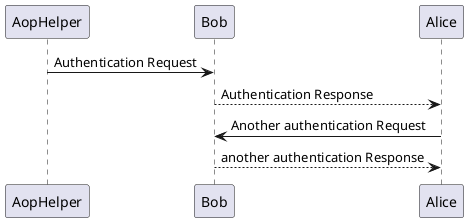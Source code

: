 @startuml
AopHelper -> Bob: Authentication Request
Bob --> Alice: Authentication Response

Alice -> Bob: Another authentication Request
Alice <-- Bob: another authentication Response
@enduml
